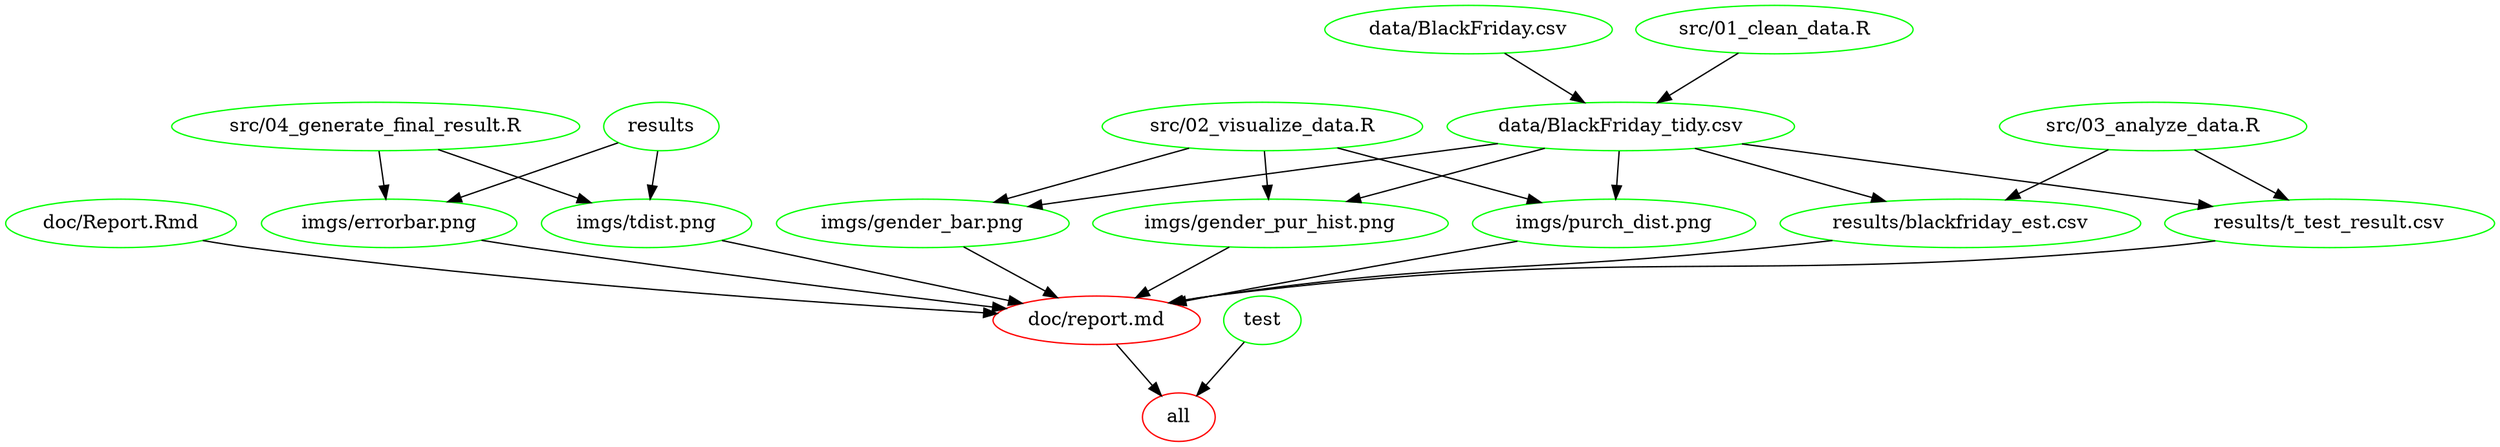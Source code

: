digraph G {
n2[label="all", color="red"];
n6[label="data/BlackFriday.csv", color="green"];
n5[label="data/BlackFriday_tidy.csv", color="green"];
n18[label="doc/Report.Rmd", color="green"];
n3[label="doc/report.md", color="red"];
n14[label="imgs/errorbar.png", color="green"];
n4[label="imgs/gender_bar.png", color="green"];
n10[label="imgs/gender_pur_hist.png", color="green"];
n9[label="imgs/purch_dist.png", color="green"];
n17[label="imgs/tdist.png", color="green"];
n15[label="results", color="green"];
n11[label="results/blackfriday_est.csv", color="green"];
n13[label="results/t_test_result.csv", color="green"];
n7[label="src/01_clean_data.R", color="green"];
n8[label="src/02_visualize_data.R", color="green"];
n12[label="src/03_analyze_data.R", color="green"];
n16[label="src/04_generate_final_result.R", color="green"];
n19[label="test", color="green"];
n3 -> n2 ; 
n19 -> n2 ; 
n6 -> n5 ; 
n7 -> n5 ; 
n18 -> n3 ; 
n14 -> n3 ; 
n4 -> n3 ; 
n10 -> n3 ; 
n9 -> n3 ; 
n17 -> n3 ; 
n11 -> n3 ; 
n13 -> n3 ; 
n15 -> n14 ; 
n16 -> n14 ; 
n5 -> n4 ; 
n8 -> n4 ; 
n5 -> n10 ; 
n8 -> n10 ; 
n5 -> n9 ; 
n8 -> n9 ; 
n15 -> n17 ; 
n16 -> n17 ; 
n5 -> n11 ; 
n12 -> n11 ; 
n5 -> n13 ; 
n12 -> n13 ; 
}
